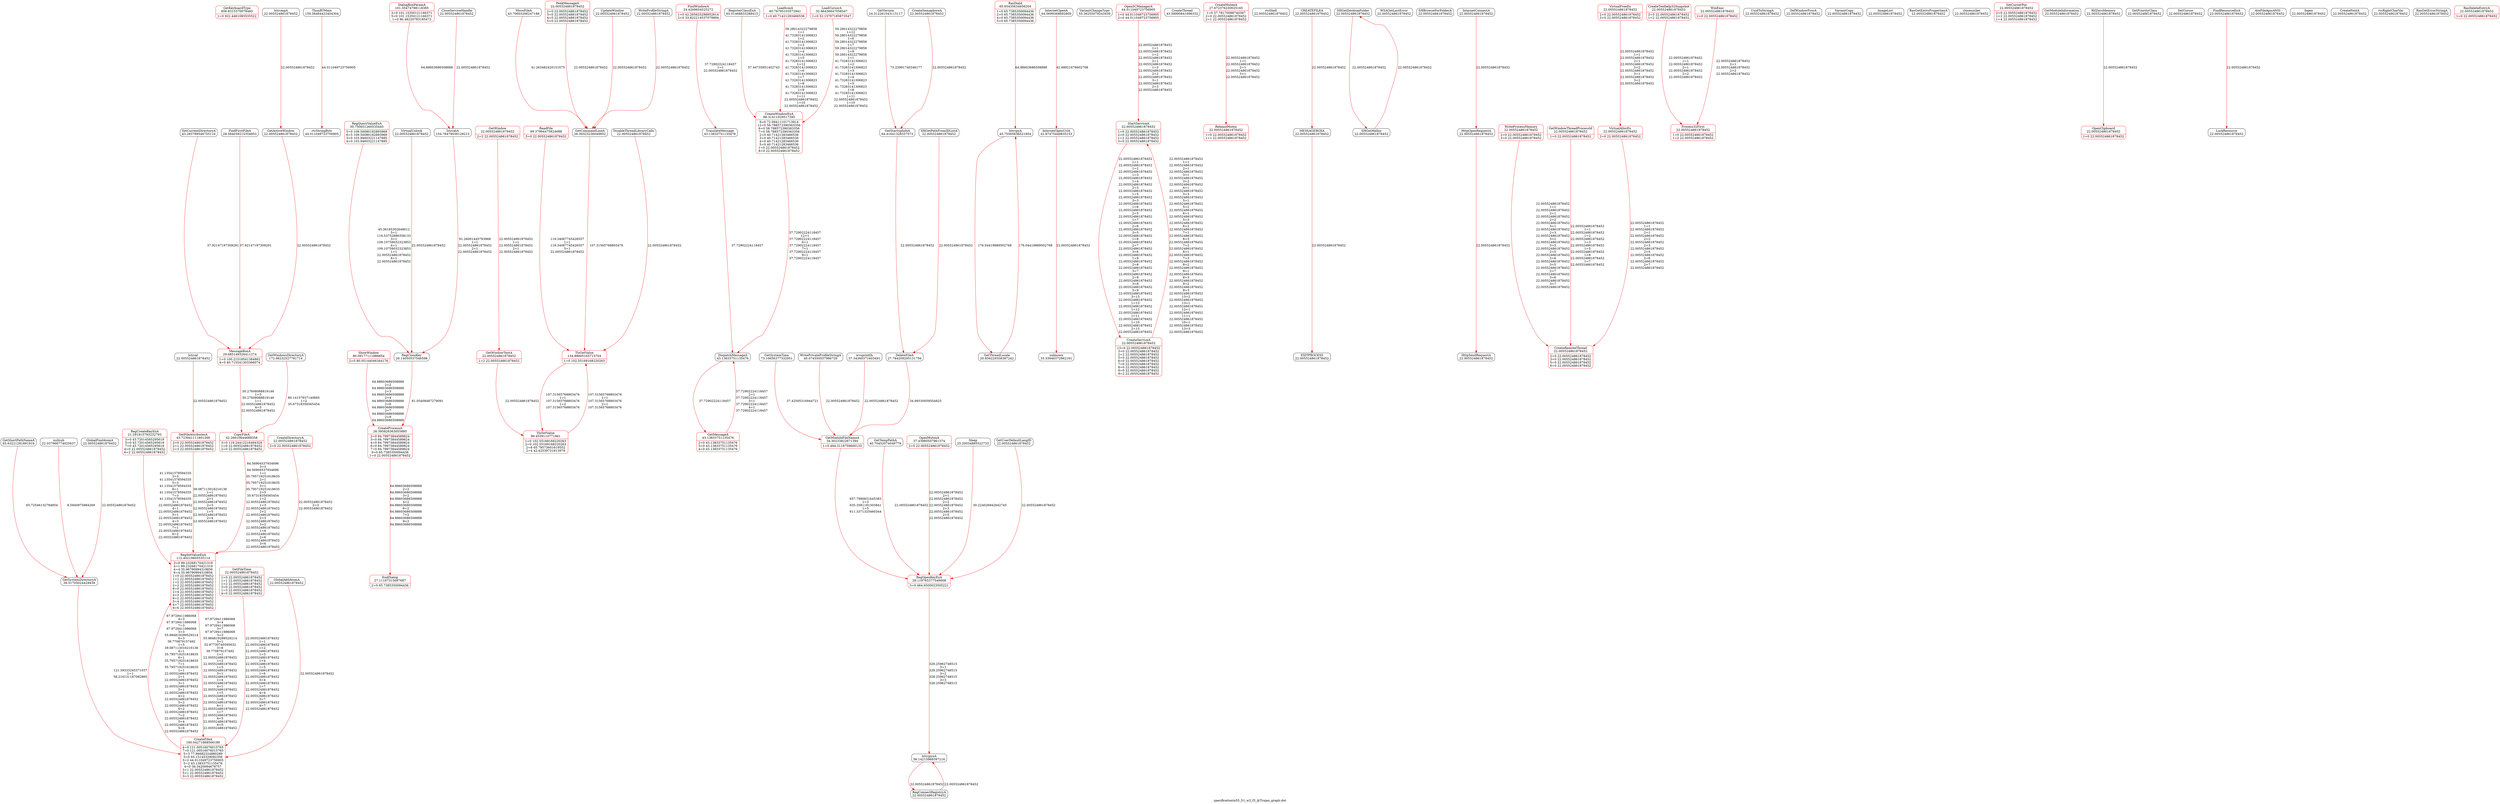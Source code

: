 digraph graphname { node [style=rounded]; label="specification\\n55_S1_w2_f3_@Trojan_graph.dot";
GetKeyboardType	 [shape=record label="{GetKeyboardType\n856.8315370078485|{1=0 922.4461083535522}}" color=red];
GetWindowsDirectoryA	 [shape=record label="{GetWindowsDirectoryA\n172.96232527781714}" color=black];
CreateFileA	 [shape=record label="{CreateFileA\n160.04271868506189|{4=0 121.00516076015765\n7=0 121.00516076015765\n5=3 77.86682324880289\n3=0 65.15145329092356\n3=2 44.011049723756905\n5=2 43.13833751135476\n6=0 36.3420094678757\n3=1 22.005524861878452\n5=1 22.005524861878452\n3=3 22.005524861878452}}" color=red];
ThunRTMain	 [shape=record label="{ThunRTMain\n159.38484423404304}" color=black];
lstrcatA	 [shape=record label="{lstrcatA\n154.78479036129215}" color=black];
TlsGetValue	 [shape=record label="{TlsGetValue\n134.88805165715704|{1=0 102.55169168220263}}" color=red];
RegSetValueExA	 [shape=record label="{RegSetValueExA\n112.40210605535114|{3=0 99.23268170421319\n4=1 99.23268170421319\n4=4 35.96790994319856\n6=4 35.96790994319856\n1=0 22.005524861878452\n1=1 22.005524861878452\n1=2 22.005524861878452\n2=2 22.005524861878452\n6=0 22.005524861878452\n2=4 22.005524861878452\n4=3 22.005524861878452\n6=2 22.005524861878452\n5=4 22.005524861878452\n4=7 22.005524861878452\n6=6 22.005524861878452}}" color=red];
DialogBoxParamA	 [shape=record label="{DialogBoxParamA\n101.55474798118385|{3=0 101.15350121166371\n5=0 101.15350121166371\n1=0 86.48220783185472}}" color=red];
TlsSetValue	 [shape=record label="{TlsSetValue\n99.4539110771961|{1=0 102.55169168220263\n2=0 102.55169168220263\n2=8 65.79573601619552\n2=4 42.42539731813979}}" color=red];
ReadFile	 [shape=record label="{ReadFile\n89.37994475824688|{5=0 22.005524861878452}}" color=red];
CreateWindowExA	 [shape=record label="{CreateWindowExA\n86.31411029517295|{9=0 72.09411101713914\n12=0 58.788572390363356\n6=0 58.788572390363356\n7=0 58.788572390363356\n2=0 40.71421283466536\n3=0 40.71421283466536\n4=0 40.71421283466536\n5=0 40.71421283466536\n1=0 22.005524861878452\n8=0 22.005524861878452}}" color=red];
ShowWindow	 [shape=record label="{ShowWindow\n80.09177111986854|{2=0 80.05144046344176}}" color=red];
GetSystemTime	 [shape=record label="{GetSystemTime\n73.10656377332951}" color=black];
RasDialA	 [shape=record label="{RasDialA\n65.65435634656204|{1=0 65.7385350094436\n2=0 65.7385350094436\n4=0 65.7385350094436\n5=0 65.7385350094436}}" color=red];
GetShortPathNameA	 [shape=record label="{GetShortPathNameA\n65.63221281891919}" color=black];
RegisterClassExA	 [shape=record label="{RegisterClassExA\n65.01468833288415}" color=black];
GetStartupInfoA	 [shape=record label="{GetStartupInfoA\n64.41641328337573}" color=black];
InternetOpenA	 [shape=record label="{InternetOpenA\n64.0699368692809}" color=black];
LoadIconA	 [shape=record label="{LoadIconA\n60.76795103572941|{1=0 40.71421283466536}}" color=red];
lstrcpynA	 [shape=record label="{lstrcpynA\n56.14215968397216}" color=black];
VariantChangeType	 [shape=record label="{VariantChangeType\n55.36255079243439}" color=black];
lstrcpyA	 [shape=record label="{lstrcpyA\n45.75565636521854}" color=black];
OpenSCManagerA	 [shape=record label="{OpenSCManagerA\n44.011049723756905|{1=0 44.011049723756905\n2=0 44.011049723756905}}" color=red];
rtcStringBstr	 [shape=record label="{rtcStringBstr\n44.011049723756905}" color=black];
SetFileAttributesA	 [shape=record label="{SetFileAttributesA\n43.723941111801366|{2=0 22.005524861878452\n2=1 22.005524861878452\n2=3 22.005524861878452}}" color=red];
MoveFileA	 [shape=record label="{MoveFileA\n43.70603296247186}" color=black];
CreateThread	 [shape=record label="{CreateThread\n43.58990841696332}" color=black];
SetCurrentDirectoryA	 [shape=record label="{SetCurrentDirectoryA\n43.283789546755116}" color=black];
TranslateMessage	 [shape=record label="{TranslateMessage\n43.13833751135476}" color=black];
GetMessageA	 [shape=record label="{GetMessageA\n43.13833751135476|{2=0 43.13833751135476\n3=0 43.13833751135476\n4=0 43.13833751135476}}" color=red];
DispatchMessageA	 [shape=record label="{DispatchMessageA\n43.13833751135476}" color=black];
InternetOpenUrlA	 [shape=record label="{InternetOpenUrlA\n42.87475449835153}" color=black];
CopyFileA	 [shape=record label="{CopyFileA\n42.26610844688358|{3=0 119.24412216494329\n1=0 22.005524861878452\n2=0 22.005524861878452}}" color=red];
GetTempPathA	 [shape=record label="{GetTempPathA\n40.70452074049779}" color=black];
WritePrivateProfileStringA	 [shape=record label="{WritePrivateProfileStringA\n40.074550557986726}" color=black];
GetSystemDirectoryA	 [shape=record label="{GetSystemDirectoryA\n39.51705024429439}" color=black];
OpenMutexA	 [shape=record label="{OpenMutexA\n37.43980507961374|{2=0 22.005524861878452}}" color=red];
wvsprintfA	 [shape=record label="{wvsprintfA\n37.34360371603491}" color=black];
GetModuleFileNameA	 [shape=record label="{GetModuleFileNameA\n34.30233822671394|{1=0 494.3116759600133}}" color=red];
unknown	 [shape=record label="{unknown\n33.33946372962161}" color=black];
LoadCursorA	 [shape=record label="{LoadCursorA\n32.96436647058547|{1=0 52.15707185873547}}" color=red];
RegQueryValueExA	 [shape=record label="{RegQueryValueExA\n30.750651260535445|{5=0 109.50080182893969\n6=5 109.50080182893969\n3=0 103.94603221147885\n4=0 103.94603221147885}}" color=red];
MessageBoxA	 [shape=record label="{MessageBoxA\n29.685149326411274|{1=0 100.21518541384862\n4=0 40.715541303366074}}" color=red];
FindFirstFileA	 [shape=record label="{FindFirstFileA\n28.584039215354853}" color=black];
RegOpenKeyExA	 [shape=record label="{RegOpenKeyExA\n28.119765377549008|{3=0 464.6500023505221}}" color=red];
DeleteFileA	 [shape=record label="{DeleteFileA\n27.784209295131756}" color=black];
CreateMutexA	 [shape=record label="{CreateMutexA\n27.672376230025165|{1=0 37.78170098740397\n2=0 22.005524861878452\n2=1 22.005524861878452}}" color=red];
EndDialog	 [shape=record label="{EndDialog\n27.11187315687687|{2=0 65.7385350094436}}" color=red];
CreateProcessA	 [shape=record label="{CreateProcessA\n26.395826363055885|{2=0 84.79973844589824\n3=0 84.79973844589824\n4=0 84.79973844589824\n6=0 84.79973844589824\n7=0 84.79973844589824\n9=0 65.7385350094436\n1=0 22.005524861878452}}" color=red];
GetCommandLineA	 [shape=record label="{GetCommandLineA\n26.39323236049952}" color=black];
Sleep	 [shape=record label="{Sleep\n25.20034885522733}" color=black];
FindWindowA	 [shape=record label="{FindWindowA\n24.4269654525272|{1=0 42.265625298952614\n2=0 33.822214537079894}}" color=red];
GetVersion	 [shape=record label="{GetVersion\n24.312261543115117}" color=black];
nullsub	 [shape=record label="{nullsub\n22.037966774025637}" color=black];
rtcShell	 [shape=record label="{rtcShell\n22.005524861878452}" color=black];
CreateServiceA	 [shape=record label="{CreateServiceA\n22.005524861878452|{13=0 22.005524861878452\n3=0 22.005524861878452\n2=2 22.005524861878452\n5=0 22.005524861878452\n6=0 22.005524861878452\n7=0 22.005524861878452\n8=0 22.005524861878452\n9=0 22.005524861878452\n9=2 22.005524861878452}}" color=red];
MESSAGEBOXA	 [shape=record label="{MESSAGEBOXA\n22.005524861878452}" color=black];
PeekMessageA	 [shape=record label="{PeekMessageA\n22.005524861878452|{2=0 22.005524861878452\n3=0 22.005524861878452\n4=0 22.005524861878452\n5=0 22.005524861878452}}" color=red];
SHGetDesktopFolder	 [shape=record label="{SHGetDesktopFolder\n22.005524861878452}" color=black];
WSAGetLastError	 [shape=record label="{WSAGetLastError\n22.005524861878452}" color=black];
GetUserDefaultLangID	 [shape=record label="{GetUserDefaultLangID\n22.005524861878452}" color=black];
GetFileTime	 [shape=record label="{GetFileTime\n22.005524861878452|{1=0 22.005524861878452\n1=1 22.005524861878452\n1=2 22.005524861878452\n3=0 22.005524861878452\n1=3 22.005524861878452\n4=0 22.005524861878452}}" color=red];
CreateSemaphoreA	 [shape=record label="{CreateSemaphoreA\n22.005524861878452}" color=black];
VirtualUnlock	 [shape=record label="{VirtualUnlock\n22.005524861878452}" color=black];
GlobalFindAtomA	 [shape=record label="{GlobalFindAtomA\n22.005524861878452}" color=black];
SHBrowseForFolderA	 [shape=record label="{SHBrowseForFolderA\n22.005524861878452}" color=black];
InternetConnectA	 [shape=record label="{InternetConnectA\n22.005524861878452}" color=black];
VirtualAllocEx	 [shape=record label="{VirtualAllocEx\n22.005524861878452|{2=0 22.005524861878452}}" color=red];
lstrcmpA	 [shape=record label="{lstrcmpA\n22.005524861878452}" color=black];
CREATEFILEA	 [shape=record label="{CREATEFILEA\n22.005524861878452}" color=black];
CreateToolhelp32Snapshot	 [shape=record label="{CreateToolhelp32Snapshot\n22.005524861878452|{2=0 22.005524861878452\n1=2 22.005524861878452}}" color=red];
SHGetMalloc	 [shape=record label="{SHGetMalloc\n22.005524861878452}" color=black];
UuidToStringA	 [shape=record label="{UuidToStringA\n22.005524861878452}" color=black];
WinExec	 [shape=record label="{WinExec\n22.005524861878452|{2=0 22.005524861878452}}" color=red];
GetWindowTextA	 [shape=record label="{GetWindowTextA\n22.005524861878452|{1=2 22.005524861878452}}" color=red];
CreateDirectoryA	 [shape=record label="{CreateDirectoryA\n22.005524861878452|{2=0 22.005524861878452}}" color=red];
SHGetPathFromIDListA	 [shape=record label="{SHGetPathFromIDListA\n22.005524861878452}" color=black];
DefWindowProcA	 [shape=record label="{DefWindowProcA\n22.005524861878452}" color=black];
ReleaseMutex	 [shape=record label="{ReleaseMutex\n22.005524861878452|{1=0 22.005524861878452\n1=1 22.005524861878452}}" color=red];
DisableThreadLibraryCalls	 [shape=record label="{DisableThreadLibraryCalls\n22.005524861878452}" color=black];
VariantCopy	 [shape=record label="{VariantCopy\n22.005524861878452}" color=black];
GlobalAddAtomA	 [shape=record label="{GlobalAddAtomA\n22.005524861878452}" color=black];
GetWindow	 [shape=record label="{GetWindow\n22.005524861878452|{2=2 22.005524861878452}}" color=red];
ImageList	 [shape=record label="{ImageList\n22.005524861878452}" color=black];
WriteProcessMemory	 [shape=record label="{WriteProcessMemory\n22.005524861878452|{2=0 22.005524861878452\n3=0 22.005524861878452}}" color=red];
RasGetEntryPropertiesA	 [shape=record label="{RasGetEntryPropertiesA\n22.005524861878452}" color=black];
EXITPROCESS	 [shape=record label="{EXITPROCESS\n22.005524861878452}" color=black];
closesocket	 [shape=record label="{closesocket\n22.005524861878452}" color=black];
SetCursorPos	 [shape=record label="{SetCursorPos\n22.005524861878452|{2=0 22.005524861878452\n1=2 22.005524861878452\n1=4 22.005524861878452}}" color=red];
RegConnectRegistryA	 [shape=record label="{RegConnectRegistryA\n22.005524861878452}" color=black];
HttpOpenRequestA	 [shape=record label="{HttpOpenRequestA\n22.005524861878452}" color=black];
GetModuleInformation	 [shape=record label="{GetModuleInformation\n22.005524861878452}" color=black];
GetActiveWindow	 [shape=record label="{GetActiveWindow\n22.005524861878452}" color=black];
lstrcat	 [shape=record label="{lstrcat\n22.005524861878452}" color=black];
CloseServiceHandle	 [shape=record label="{CloseServiceHandle\n22.005524861878452}" color=black];
RtlZeroMemory	 [shape=record label="{RtlZeroMemory\n22.005524861878452}" color=black];
GetPriorityClass	 [shape=record label="{GetPriorityClass\n22.005524861878452}" color=black];
Process32First	 [shape=record label="{Process32First\n22.005524861878452|{1=0 22.005524861878452\n1=2 22.005524861878452}}" color=red];
SetCursor	 [shape=record label="{SetCursor\n22.005524861878452}" color=black];
HttpSendRequestA	 [shape=record label="{HttpSendRequestA\n22.005524861878452}" color=black];
UpdateWindow	 [shape=record label="{UpdateWindow\n22.005524861878452}" color=black];
WriteProfileStringA	 [shape=record label="{WriteProfileStringA\n22.005524861878452}" color=black];
LockResource	 [shape=record label="{LockResource\n22.005524861878452}" color=black];
AreFileApisANSI	 [shape=record label="{AreFileApisANSI\n22.005524861878452}" color=black];
fopen	 [shape=record label="{fopen\n22.005524861878452}" color=black];
CreateFontA	 [shape=record label="{CreateFontA\n22.005524861878452}" color=black];
VirtualFreeEx	 [shape=record label="{VirtualFreeEx\n22.005524861878452|{2=0 22.005524861878452\n3=0 22.005524861878452}}" color=red];
GetWindowThreadProcessId	 [shape=record label="{GetWindowThreadProcessId\n22.005524861878452|{1=0 22.005524861878452}}" color=red];
rtcRightCharVar	 [shape=record label="{rtcRightCharVar\n22.005524861878452}" color=black];
RasGetErrorStringA	 [shape=record label="{RasGetErrorStringA\n22.005524861878452}" color=black];
OpenClipboard	 [shape=record label="{OpenClipboard\n22.005524861878452|{1=0 22.005524861878452}}" color=red];
FindResourceExA	 [shape=record label="{FindResourceExA\n22.005524861878452}" color=black];
CreateRemoteThread	 [shape=record label="{CreateRemoteThread\n22.005524861878452|{2=0 22.005524861878452\n3=0 22.005524861878452\n5=0 22.005524861878452\n6=0 22.005524861878452}}" color=red];
RasDeleteEntryA	 [shape=record label="{RasDeleteEntryA\n22.005524861878452|{1=0 22.005524861878452}}" color=red];
StartServiceA	 [shape=record label="{StartServiceA\n22.005524861878452|{1=0 22.005524861878452\n2=0 22.005524861878452\n1=2 22.005524861878452\n3=0 22.005524861878452}}" color=red];
RegCreateKeyExA	 [shape=record label="{RegCreateKeyExA\n21.291915793232793|{3=0 43.72014565295619\n5=0 43.72014565295619\n7=0 43.72014565295619\n4=0 22.005524861878452\n6=2 22.005524861878452}}" color=red];
GetThreadLocale	 [shape=record label="{GetThreadLocale\n20.856229358387242}" color=black];
RegCloseKey	 [shape=record label="{RegCloseKey\n20.14050537546598}" color=black];
GetWindowsDirectoryA->CopyFileA	 [label="80.14157937140665\n1=2\n35.67318356565454" color=red];
CreateFileA->RegSetValueExA	 [label="67.9729411986068\n4=3\n67.9729411986068\n7=3\n67.9729411986068\n3=3\n55.984819299529214\n6=3\n39.770879157492\n1=5\n39.087113016216136\n4=1\n35.795719251618635\n6=1\n35.795719251618635\n7=1\n35.795719251618635\n1=1\n22.005524861878452\n2=1\n22.005524861878452\n3=1\n22.005524861878452\n5=1\n22.005524861878452\n4=2\n22.005524861878452\n5=2\n22.005524861878452\n6=2\n22.005524861878452\n7=2\n22.005524861878452\n5=4\n22.005524861878452\n5=6\n22.005524861878452" color=red];
ThunRTMain->rtcStringBstr	 [label="44.011049723756905" color=red];
lstrcatA->RegCloseKey	 [label="91.26001445793968\n1=1\n22.005524861878452\n2=1\n22.005524861878452" color=red];
TlsGetValue->TlsSetValue	 [label="107.31565768803476\n1=1\n107.31565768803476\n1=2\n107.31565768803476" color=red];
RegSetValueExA->CreateFileA	 [label="67.9729411986068\n3=4\n67.9729411986068\n3=7\n67.9729411986068\n3=3\n55.984819299529214\n5=1\n52.87730740595632\n3=6\n39.770879157492\n1=1\n22.005524861878452\n1=2\n22.005524861878452\n1=3\n22.005524861878452\n3=1\n22.005524861878452\n1=4\n22.005524861878452\n4=1\n22.005524861878452\n1=5\n22.005524861878452\n1=6\n22.005524861878452\n6=1\n22.005524861878452\n1=7\n22.005524861878452\n4=5\n22.005524861878452\n6=5\n22.005524861878452" color=red];
DialogBoxParamA->lstrcatA	 [label="64.88603686508888" color=red];
TlsSetValue->TlsGetValue	 [label="107.31565768803476\n1=1\n107.31565768803476\n2=1\n107.31565768803476" color=red];
ReadFile->TlsGetValue	 [label="119.34067745426557\n1=1\n119.34067745426557\n5=1\n22.005524861878452" color=red];
CreateWindowExA->DispatchMessageA	 [label="37.72902224118457\n12=1\n37.72902224118457\n6=1\n37.72902224118457\n7=1\n37.72902224118457\n9=1\n37.72902224118457" color=red];
ShowWindow->CreateProcessA	 [label="64.88603686508888\n2=2\n64.88603686508888\n2=3\n64.88603686508888\n2=4\n64.88603686508888\n2=6\n64.88603686508888\n2=7\n64.88603686508888\n2=9\n64.88603686508888" color=red];
GetSystemTime->GetModuleFileNameA	 [label="37.42505316944721" color=red];
RasDialA->lstrcpyA	 [label="64.88603686508888" color=red];
GetShortPathNameA->GetSystemDirectoryA	 [label="65.72546132784854" color=red];
RegisterClassExA->CreateWindowExA	 [label="57.44735951402743" color=red];
GetStartupInfoA->DeleteFileA	 [label="22.005524861878452" color=red];
InternetOpenA->InternetOpenUrlA	 [label="42.68921676602708" color=red];
LoadIconA->CreateWindowExA	 [label="59.28014322279858\n1=1\n41.73283141306823\n1=2\n41.73283141306823\n1=3\n41.73283141306823\n1=4\n41.73283141306823\n1=5\n41.73283141306823\n1=12\n41.73283141306823\n1=6\n41.73283141306823\n1=7\n41.73283141306823\n1=8\n41.73283141306823\n1=9\n41.73283141306823\n1=11\n22.005524861878452\n1=10\n22.005524861878452" color=red];
lstrcpynA->RegConnectRegistryA	 [label="22.005524861878452" color=red];
lstrcpyA->GetThreadLocale	 [label="176.04419889502768" color=red];
OpenSCManagerA->StartServiceA	 [label="22.005524861878452\n1=1\n22.005524861878452\n1=2\n22.005524861878452\n2=1\n22.005524861878452\n1=3\n22.005524861878452\n2=2\n22.005524861878452\n3=1\n22.005524861878452\n2=3\n22.005524861878452" color=red];
SetFileAttributesA->RegSetValueExA	 [label="39.087113016216136\n1=1\n22.005524861878452\n2=1\n22.005524861878452\n2=3\n22.005524861878452\n1=5\n22.005524861878452\n2=4\n22.005524861878452" color=red];
MoveFileA->GetCommandLineA	 [label="41.263482420151675" color=red];
SetCurrentDirectoryA->MessageBoxA	 [label="37.92147197309291" color=red];
TranslateMessage->DispatchMessageA	 [label="37.72902224118457" color=red];
GetMessageA->DispatchMessageA	 [label="37.72902224118457\n2=1\n37.72902224118457\n3=1\n37.72902224118457\n4=1\n37.72902224118457" color=red];
DispatchMessageA->GetMessageA	 [label="37.72902224118457" color=red];
InternetOpenUrlA->unknown	 [label="22.005524861878452" color=red];
CopyFileA->RegSetValueExA	 [label="84.56904537934696\n3=3\n84.56904537934696\n1=1\n35.795719251618635\n2=1\n35.795719251618635\n3=1\n35.795719251618635\n2=5\n35.67318356565454\n1=2\n22.005524861878452\n1=3\n22.005524861878452\n2=2\n22.005524861878452\n2=3\n22.005524861878452\n3=2\n22.005524861878452\n1=6\n22.005524861878452\n2=6\n22.005524861878452\n3=6\n22.005524861878452" color=red];
GetTempPathA->RegOpenKeyExA	 [label="22.005524861878452" color=red];
WritePrivateProfileStringA->GetModuleFileNameA	 [label="22.005524861878452" color=red];
GetSystemDirectoryA->CreateFileA	 [label="121.39333245371037\n1=1\n58.216131187082865" color=red];
OpenMutexA->RegOpenKeyExA	 [label="22.005524861878452\n2=1\n22.005524861878452\n2=2\n22.005524861878452\n2=3\n22.005524861878452\n2=5\n22.005524861878452" color=red];
wvsprintfA->GetModuleFileNameA	 [label="22.005524861878452" color=red];
GetModuleFileNameA->RegOpenKeyExA	 [label="657.7990831645383\n1=3\n635.3581181503841\n1=5\n611.3371325460344" color=red];
LoadCursorA->CreateWindowExA	 [label="59.28014322279858\n1=12\n59.28014322279858\n1=6\n59.28014322279858\n1=7\n59.28014322279858\n1=9\n59.28014322279858\n1=1\n41.73283141306823\n1=2\n41.73283141306823\n1=3\n41.73283141306823\n1=4\n41.73283141306823\n1=5\n41.73283141306823\n1=8\n41.73283141306823\n1=11\n22.005524861878452\n1=10\n22.005524861878452" color=red];
RegQueryValueExA->RegCloseKey	 [label="45.36185302648612\n5=1\n116.53752886358133\n3=1\n109.10759032323853\n4=1\n109.10759032323853\n1=1\n22.005524861878452\n6=1\n22.005524861878452" color=red];
MessageBoxA->CopyFileA	 [label="50.27608088819146\n1=3\n50.27608088819146\n1=1\n22.005524861878452\n4=3\n22.005524861878452" color=red];
FindFirstFileA->MessageBoxA	 [label="37.92147197309291" color=red];
RegOpenKeyExA->lstrcpynA	 [label="328.25962748515\n3=1\n328.25962748515\n3=2\n328.25962748515\n3=3\n328.25962748515" color=red];
DeleteFileA->GetModuleFileNameA	 [label="34.99330059554825" color=red];
CreateMutexA->ReleaseMutex	 [label="22.005524861878452\n1=1\n22.005524861878452\n2=1\n22.005524861878452\n3=1\n22.005524861878452" color=red];
CreateProcessA->EndDialog	 [label="64.88603686508888\n2=2\n64.88603686508888\n3=2\n64.88603686508888\n4=2\n64.88603686508888\n6=2\n64.88603686508888\n7=2\n64.88603686508888\n9=2\n64.88603686508888" color=red];
GetCommandLineA->TlsGetValue	 [label="107.31565768803476" color=red];
Sleep->RegOpenKeyExA	 [label="30.224026942642745" color=red];
FindWindowA->TranslateMessage	 [label="37.72902224118457\n1=1\n22.005524861878452" color=red];
GetVersion->GetStartupInfoA	 [label="73.23991740346177" color=red];
nullsub->GetSystemDirectoryA	 [label="8.5940975884269" color=red];
CreateServiceA->StartServiceA	 [label="22.005524861878452\n1=1\n22.005524861878452\n2=1\n22.005524861878452\n3=1\n22.005524861878452\n3=2\n22.005524861878452\n4=1\n22.005524861878452\n3=3\n22.005524861878452\n5=1\n22.005524861878452\n5=2\n22.005524861878452\n6=1\n22.005524861878452\n5=3\n22.005524861878452\n6=2\n22.005524861878452\n7=1\n22.005524861878452\n6=3\n22.005524861878452\n7=2\n22.005524861878452\n8=1\n22.005524861878452\n7=3\n22.005524861878452\n8=2\n22.005524861878452\n9=1\n22.005524861878452\n8=3\n22.005524861878452\n9=2\n22.005524861878452\n9=3\n22.005524861878452\n13=2\n22.005524861878452\n13=1\n22.005524861878452\n12=1\n22.005524861878452\n11=1\n22.005524861878452\n10=1\n22.005524861878452\n13=3\n22.005524861878452" color=red];
MESSAGEBOXA->EXITPROCESS	 [label="22.005524861878452" color=red];
PeekMessageA->GetCommandLineA	 [label="22.005524861878452" color=red];
SHGetDesktopFolder->SHGetMalloc	 [label="22.005524861878452" color=red];
GetUserDefaultLangID->RegOpenKeyExA	 [label="22.005524861878452" color=red];
GetFileTime->CreateFileA	 [label="22.005524861878452\n1=1\n22.005524861878452\n1=2\n22.005524861878452\n1=3\n22.005524861878452\n1=4\n22.005524861878452\n1=5\n22.005524861878452\n1=6\n22.005524861878452\n3=4\n22.005524861878452\n1=7\n22.005524861878452\n4=4\n22.005524861878452\n3=7\n22.005524861878452\n4=7\n22.005524861878452" color=red];
CreateSemaphoreA->GetStartupInfoA	 [label="22.005524861878452" color=red];
VirtualUnlock->RegCloseKey	 [label="22.005524861878452" color=red];
GlobalFindAtomA->GetSystemDirectoryA	 [label="22.005524861878452" color=red];
InternetConnectA->HttpOpenRequestA	 [label="22.005524861878452" color=red];
VirtualAllocEx->CreateRemoteThread	 [label="22.005524861878452\n1=1\n22.005524861878452\n2=1\n22.005524861878452\n2=2\n22.005524861878452\n2=3\n22.005524861878452\n2=5\n22.005524861878452\n2=6\n22.005524861878452\n2=7\n22.005524861878452" color=red];
lstrcmpA->GetActiveWindow	 [label="22.005524861878452" color=red];
CREATEFILEA->MESSAGEBOXA	 [label="22.005524861878452" color=red];
CreateToolhelp32Snapshot->Process32First	 [label="22.005524861878452\n1=1\n22.005524861878452\n2=1\n22.005524861878452\n2=2\n22.005524861878452" color=red];
SHGetMalloc->SHGetDesktopFolder	 [label="22.005524861878452" color=red];
WinExec->Process32First	 [label="22.005524861878452\n2=1\n22.005524861878452\n2=2\n22.005524861878452" color=red];
GetWindowTextA->TlsSetValue	 [label="22.005524861878452" color=red];
CreateDirectoryA->RegSetValueExA	 [label="22.005524861878452\n2=3\n22.005524861878452" color=red];
SHGetPathFromIDListA->DeleteFileA	 [label="22.005524861878452" color=red];
DisableThreadLibraryCalls->TlsGetValue	 [label="22.005524861878452" color=red];
GlobalAddAtomA->CreateFileA	 [label="22.005524861878452" color=red];
GetWindow->GetWindowTextA	 [label="22.005524861878452\n1=1\n22.005524861878452\n2=1\n22.005524861878452" color=red];
WriteProcessMemory->CreateRemoteThread	 [label="22.005524861878452\n1=1\n22.005524861878452\n2=1\n22.005524861878452\n2=2\n22.005524861878452\n3=1\n22.005524861878452\n2=3\n22.005524861878452\n3=2\n22.005524861878452\n3=3\n22.005524861878452\n2=5\n22.005524861878452\n2=6\n22.005524861878452\n3=5\n22.005524861878452\n2=7\n22.005524861878452\n3=6\n22.005524861878452\n3=7\n22.005524861878452" color=red];
RegConnectRegistryA->lstrcpynA	 [label="22.005524861878452" color=red];
HttpOpenRequestA->HttpSendRequestA	 [label="22.005524861878452" color=red];
GetActiveWindow->MessageBoxA	 [label="22.005524861878452" color=red];
lstrcat->SetFileAttributesA	 [label="22.005524861878452" color=red];
CloseServiceHandle->lstrcatA	 [label="22.005524861878452" color=red];
RtlZeroMemory->OpenClipboard	 [label="22.005524861878452" color=red];
UpdateWindow->GetCommandLineA	 [label="22.005524861878452" color=red];
WriteProfileStringA->GetCommandLineA	 [label="22.005524861878452" color=red];
VirtualFreeEx->VirtualAllocEx	 [label="22.005524861878452\n1=1\n22.005524861878452\n2=1\n22.005524861878452\n2=2\n22.005524861878452\n3=1\n22.005524861878452\n3=2\n22.005524861878452" color=red];
GetWindowThreadProcessId->CreateRemoteThread	 [label="22.005524861878452\n1=1\n22.005524861878452\n1=2\n22.005524861878452\n1=3\n22.005524861878452\n1=5\n22.005524861878452\n1=6\n22.005524861878452\n1=7\n22.005524861878452" color=red];
FindResourceExA->LockResource	 [label="22.005524861878452" color=red];
StartServiceA->CreateServiceA	 [label="22.005524861878452\n1=1\n22.005524861878452\n1=2\n22.005524861878452\n1=3\n22.005524861878452\n1=4\n22.005524861878452\n2=3\n22.005524861878452\n1=5\n22.005524861878452\n3=3\n22.005524861878452\n1=6\n22.005524861878452\n2=5\n22.005524861878452\n1=7\n22.005524861878452\n2=6\n22.005524861878452\n3=5\n22.005524861878452\n1=8\n22.005524861878452\n2=7\n22.005524861878452\n3=6\n22.005524861878452\n1=9\n22.005524861878452\n2=8\n22.005524861878452\n3=7\n22.005524861878452\n2=9\n22.005524861878452\n3=8\n22.005524861878452\n3=9\n22.005524861878452\n3=13\n22.005524861878452\n1=13\n22.005524861878452\n1=12\n22.005524861878452\n1=11\n22.005524861878452\n1=10\n22.005524861878452\n2=13\n22.005524861878452" color=red];
RegCreateKeyExA->RegSetValueExA	 [label="41.13541578594335\n3=3\n41.13541578594335\n5=3\n41.13541578594335\n8=1\n41.13541578594335\n7=3\n41.13541578594335\n3=1\n22.005524861878452\n4=1\n22.005524861878452\n5=1\n22.005524861878452\n4=3\n22.005524861878452\n7=1\n22.005524861878452\n6=2\n22.005524861878452" color=red];
GetThreadLocale->lstrcpyA	 [label="176.04419889502768" color=red];
RegCloseKey->CreateProcessA	 [label="81.05408487279091" color=red];
}
